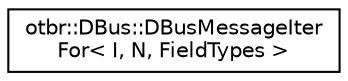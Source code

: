 digraph "Graphical Class Hierarchy"
{
  edge [fontname="Helvetica",fontsize="10",labelfontname="Helvetica",labelfontsize="10"];
  node [fontname="Helvetica",fontsize="10",shape=record];
  rankdir="LR";
  Node0 [label="otbr::DBus::DBusMessageIter\lFor\< I, N, FieldTypes \>",height=0.2,width=0.4,color="black", fillcolor="white", style="filled",URL="$d7/d52/classotbr_1_1DBus_1_1DBusMessageIterFor.html"];
}
